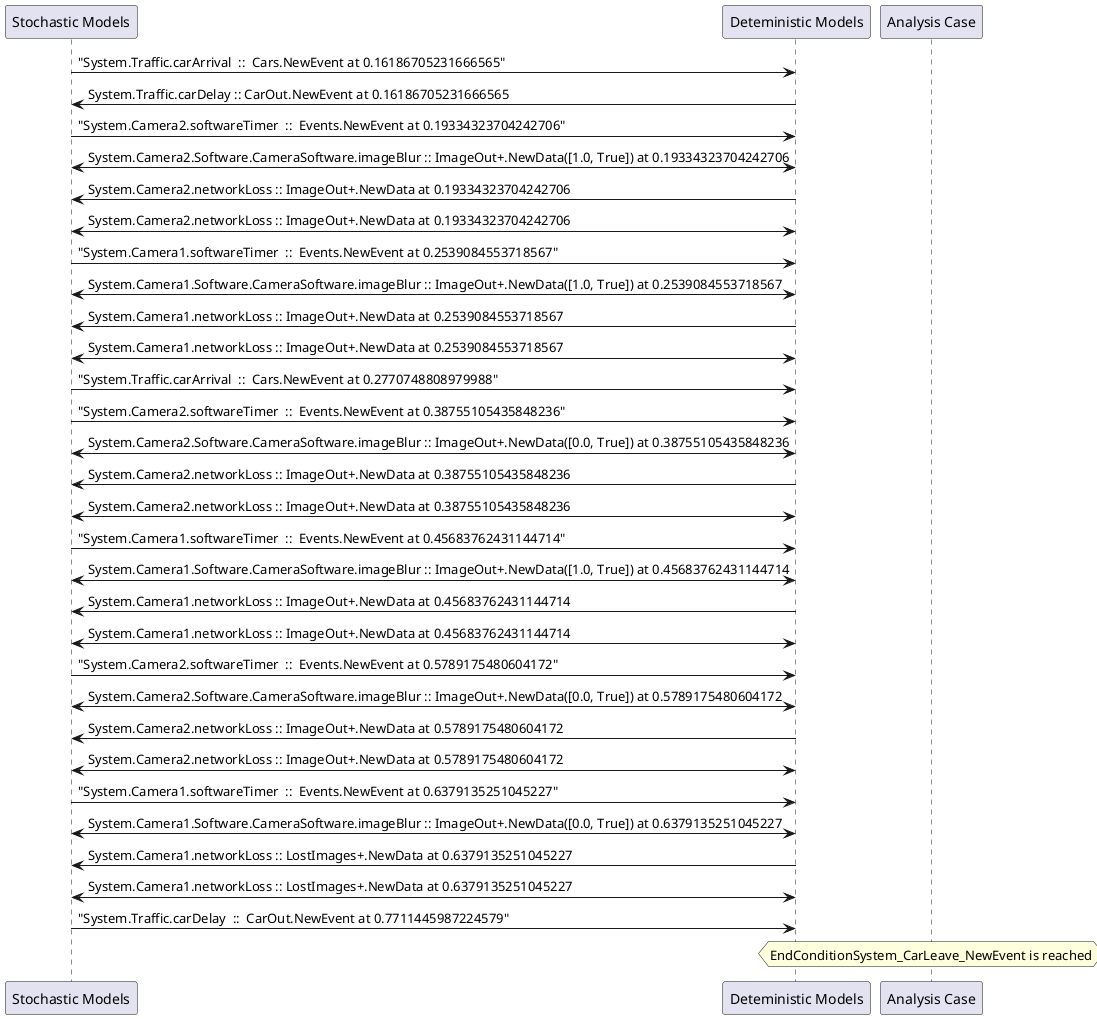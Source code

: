 
	@startuml
	participant "Stochastic Models" as stochmodel
	participant "Deteministic Models" as detmodel
	participant "Analysis Case" as analysis
	{161_stop} stochmodel -> detmodel : "System.Traffic.carArrival  ::  Cars.NewEvent at 0.16186705231666565"
{172_start} detmodel -> stochmodel : System.Traffic.carDelay :: CarOut.NewEvent at 0.16186705231666565
{145_stop} stochmodel -> detmodel : "System.Camera2.softwareTimer  ::  Events.NewEvent at 0.19334323704242706"
detmodel <-> stochmodel : System.Camera2.Software.CameraSoftware.imageBlur :: ImageOut+.NewData([1.0, True]) at 0.19334323704242706
detmodel -> stochmodel : System.Camera2.networkLoss :: ImageOut+.NewData at 0.19334323704242706
detmodel <-> stochmodel : System.Camera2.networkLoss :: ImageOut+.NewData at 0.19334323704242706
{130_stop} stochmodel -> detmodel : "System.Camera1.softwareTimer  ::  Events.NewEvent at 0.2539084553718567"
detmodel <-> stochmodel : System.Camera1.Software.CameraSoftware.imageBlur :: ImageOut+.NewData([1.0, True]) at 0.2539084553718567
detmodel -> stochmodel : System.Camera1.networkLoss :: ImageOut+.NewData at 0.2539084553718567
detmodel <-> stochmodel : System.Camera1.networkLoss :: ImageOut+.NewData at 0.2539084553718567
{162_stop} stochmodel -> detmodel : "System.Traffic.carArrival  ::  Cars.NewEvent at 0.2770748808979988"
{146_stop} stochmodel -> detmodel : "System.Camera2.softwareTimer  ::  Events.NewEvent at 0.38755105435848236"
detmodel <-> stochmodel : System.Camera2.Software.CameraSoftware.imageBlur :: ImageOut+.NewData([0.0, True]) at 0.38755105435848236
detmodel -> stochmodel : System.Camera2.networkLoss :: ImageOut+.NewData at 0.38755105435848236
detmodel <-> stochmodel : System.Camera2.networkLoss :: ImageOut+.NewData at 0.38755105435848236
{131_stop} stochmodel -> detmodel : "System.Camera1.softwareTimer  ::  Events.NewEvent at 0.45683762431144714"
detmodel <-> stochmodel : System.Camera1.Software.CameraSoftware.imageBlur :: ImageOut+.NewData([1.0, True]) at 0.45683762431144714
detmodel -> stochmodel : System.Camera1.networkLoss :: ImageOut+.NewData at 0.45683762431144714
detmodel <-> stochmodel : System.Camera1.networkLoss :: ImageOut+.NewData at 0.45683762431144714
{147_stop} stochmodel -> detmodel : "System.Camera2.softwareTimer  ::  Events.NewEvent at 0.5789175480604172"
detmodel <-> stochmodel : System.Camera2.Software.CameraSoftware.imageBlur :: ImageOut+.NewData([0.0, True]) at 0.5789175480604172
detmodel -> stochmodel : System.Camera2.networkLoss :: ImageOut+.NewData at 0.5789175480604172
detmodel <-> stochmodel : System.Camera2.networkLoss :: ImageOut+.NewData at 0.5789175480604172
{132_stop} stochmodel -> detmodel : "System.Camera1.softwareTimer  ::  Events.NewEvent at 0.6379135251045227"
detmodel <-> stochmodel : System.Camera1.Software.CameraSoftware.imageBlur :: ImageOut+.NewData([0.0, True]) at 0.6379135251045227
detmodel -> stochmodel : System.Camera1.networkLoss :: LostImages+.NewData at 0.6379135251045227
detmodel <-> stochmodel : System.Camera1.networkLoss :: LostImages+.NewData at 0.6379135251045227
{172_stop} stochmodel -> detmodel : "System.Traffic.carDelay  ::  CarOut.NewEvent at 0.7711445987224579"
{172_start} <-> {172_stop} : delay
hnote over analysis 
EndConditionSystem_CarLeave_NewEvent is reached
endnote
@enduml